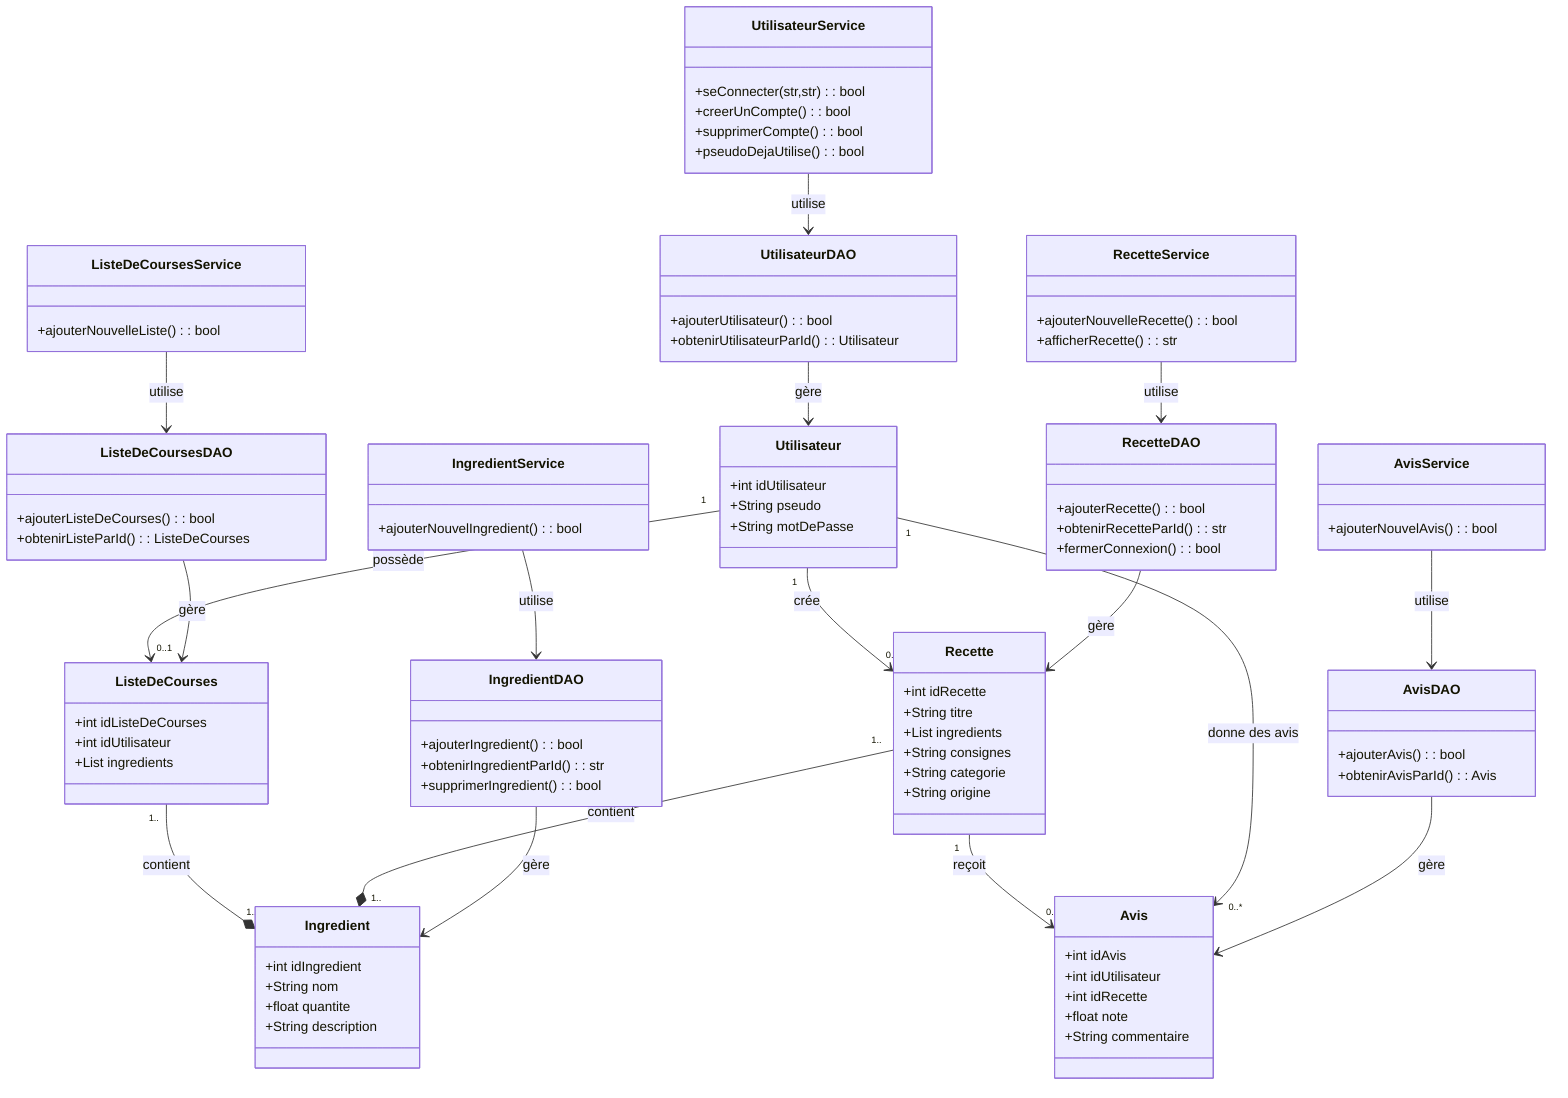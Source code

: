 classDiagram
    class Recette {
        +int idRecette
        +String titre
        +List<Ingredients> ingredients
        +String consignes
        +String categorie
        +String origine
    }

    class Ingredient {
        +int idIngredient
        +String nom
        +float quantite
        +String description
    }

    class Utilisateur {
        +int idUtilisateur
        +String pseudo
        +String motDePasse
        
    }

    class ListeDeCourses {
        +int idListeDeCourses
        +int idUtilisateur
        +List<Ingredients> ingredients
    }

    class Avis {
        +int idAvis
        +int idUtilisateur
        +int idRecette
        +float note
        +String commentaire
    }

    %% DAO and Service classes

    class RecetteDAO {
        +ajouterRecette() : bool
        +obtenirRecetteParId() : str
        +fermerConnexion() : bool
    }

    class RecetteService {
        +ajouterNouvelleRecette() : bool
        +afficherRecette() : str
    }

    class IngredientDAO {
        +ajouterIngredient() : bool
        +obtenirIngredientParId() : str
        +supprimerIngredient() : bool
    }

    class IngredientService {
        +ajouterNouvelIngredient() : bool
    }

    class UtilisateurService {
        +seConnecter(str,str) : bool
        +creerUnCompte() : bool
        +supprimerCompte() : bool
        +pseudoDejaUtilise() : bool
    }

    class UtilisateurDAO {
        +ajouterUtilisateur() : bool
        +obtenirUtilisateurParId() : Utilisateur
    }

    class ListeDeCoursesDAO {
        +ajouterListeDeCourses() : bool
        +obtenirListeParId() : ListeDeCourses
    }

    class ListeDeCoursesService {
        +ajouterNouvelleListe() : bool
    }

    class AvisDAO {
        +ajouterAvis() : bool
        +obtenirAvisParId() : Avis
    }

    class AvisService {
        +ajouterNouvelAvis() : bool
    }

    %% Relations
    RecetteService --> RecetteDAO : utilise
    RecetteDAO --> Recette : gère

    IngredientService --> IngredientDAO : utilise
    IngredientDAO --> Ingredient : gère

    UtilisateurService --> UtilisateurDAO : utilise
    UtilisateurDAO --> Utilisateur : gère

    ListeDeCoursesService --> ListeDeCoursesDAO : utilise
    ListeDeCoursesDAO --> ListeDeCourses : gère

    AvisService --> AvisDAO : utilise
    AvisDAO --> Avis : gère

    %% Cardinalities
    Utilisateur "1" --> "0..*" Recette : crée
    Utilisateur "1" --> "0..*" Avis : donne des avis
    Utilisateur "1" --> "0..1" ListeDeCourses : possède
    Recette "1.."--* "1.." Ingredient : contient
    ListeDeCourses "1.."--* "1.." Ingredient : contient
    Recette "1" --> "0..*" Avis : reçoit